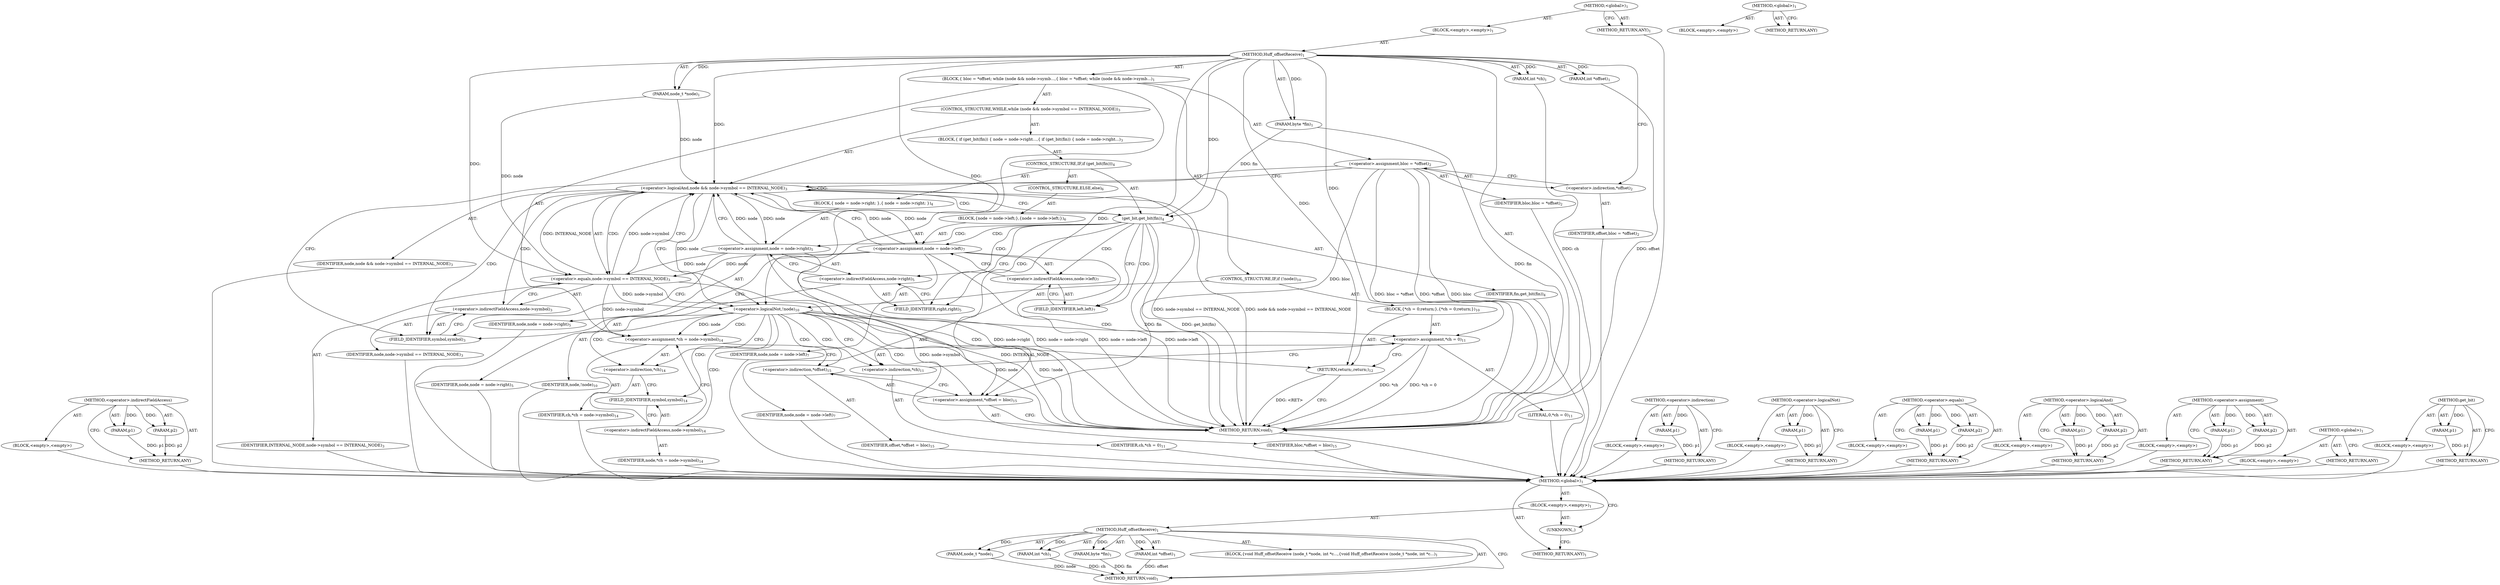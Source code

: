 digraph "&lt;global&gt;" {
vulnerable_104 [label=<(METHOD,&lt;operator&gt;.indirectFieldAccess)>];
vulnerable_105 [label=<(PARAM,p1)>];
vulnerable_106 [label=<(PARAM,p2)>];
vulnerable_107 [label=<(BLOCK,&lt;empty&gt;,&lt;empty&gt;)>];
vulnerable_108 [label=<(METHOD_RETURN,ANY)>];
vulnerable_6 [label=<(METHOD,&lt;global&gt;)<SUB>1</SUB>>];
vulnerable_7 [label=<(BLOCK,&lt;empty&gt;,&lt;empty&gt;)<SUB>1</SUB>>];
vulnerable_8 [label=<(METHOD,Huff_offsetReceive)<SUB>1</SUB>>];
vulnerable_9 [label=<(PARAM,node_t *node)<SUB>1</SUB>>];
vulnerable_10 [label=<(PARAM,int *ch)<SUB>1</SUB>>];
vulnerable_11 [label=<(PARAM,byte *fin)<SUB>1</SUB>>];
vulnerable_12 [label=<(PARAM,int *offset)<SUB>1</SUB>>];
vulnerable_13 [label=<(BLOCK,{
 	bloc = *offset;
 	while (node &amp;&amp; node-&gt;symb...,{
 	bloc = *offset;
 	while (node &amp;&amp; node-&gt;symb...)<SUB>1</SUB>>];
vulnerable_14 [label=<(&lt;operator&gt;.assignment,bloc = *offset)<SUB>2</SUB>>];
vulnerable_15 [label=<(IDENTIFIER,bloc,bloc = *offset)<SUB>2</SUB>>];
vulnerable_16 [label=<(&lt;operator&gt;.indirection,*offset)<SUB>2</SUB>>];
vulnerable_17 [label=<(IDENTIFIER,offset,bloc = *offset)<SUB>2</SUB>>];
vulnerable_18 [label=<(CONTROL_STRUCTURE,WHILE,while (node &amp;&amp; node-&gt;symbol == INTERNAL_NODE))<SUB>3</SUB>>];
vulnerable_19 [label=<(&lt;operator&gt;.logicalAnd,node &amp;&amp; node-&gt;symbol == INTERNAL_NODE)<SUB>3</SUB>>];
vulnerable_20 [label=<(IDENTIFIER,node,node &amp;&amp; node-&gt;symbol == INTERNAL_NODE)<SUB>3</SUB>>];
vulnerable_21 [label=<(&lt;operator&gt;.equals,node-&gt;symbol == INTERNAL_NODE)<SUB>3</SUB>>];
vulnerable_22 [label=<(&lt;operator&gt;.indirectFieldAccess,node-&gt;symbol)<SUB>3</SUB>>];
vulnerable_23 [label=<(IDENTIFIER,node,node-&gt;symbol == INTERNAL_NODE)<SUB>3</SUB>>];
vulnerable_24 [label=<(FIELD_IDENTIFIER,symbol,symbol)<SUB>3</SUB>>];
vulnerable_25 [label=<(IDENTIFIER,INTERNAL_NODE,node-&gt;symbol == INTERNAL_NODE)<SUB>3</SUB>>];
vulnerable_26 [label=<(BLOCK,{
 		if (get_bit(fin)) {
 			node = node-&gt;right...,{
 		if (get_bit(fin)) {
 			node = node-&gt;right...)<SUB>3</SUB>>];
vulnerable_27 [label=<(CONTROL_STRUCTURE,IF,if (get_bit(fin)))<SUB>4</SUB>>];
vulnerable_28 [label=<(get_bit,get_bit(fin))<SUB>4</SUB>>];
vulnerable_29 [label=<(IDENTIFIER,fin,get_bit(fin))<SUB>4</SUB>>];
vulnerable_30 [label=<(BLOCK,{
 			node = node-&gt;right;
 		},{
 			node = node-&gt;right;
 		})<SUB>4</SUB>>];
vulnerable_31 [label=<(&lt;operator&gt;.assignment,node = node-&gt;right)<SUB>5</SUB>>];
vulnerable_32 [label=<(IDENTIFIER,node,node = node-&gt;right)<SUB>5</SUB>>];
vulnerable_33 [label=<(&lt;operator&gt;.indirectFieldAccess,node-&gt;right)<SUB>5</SUB>>];
vulnerable_34 [label=<(IDENTIFIER,node,node = node-&gt;right)<SUB>5</SUB>>];
vulnerable_35 [label=<(FIELD_IDENTIFIER,right,right)<SUB>5</SUB>>];
vulnerable_36 [label=<(CONTROL_STRUCTURE,ELSE,else)<SUB>6</SUB>>];
vulnerable_37 [label=<(BLOCK,{
			node = node-&gt;left;
		},{
			node = node-&gt;left;
		})<SUB>6</SUB>>];
vulnerable_38 [label=<(&lt;operator&gt;.assignment,node = node-&gt;left)<SUB>7</SUB>>];
vulnerable_39 [label=<(IDENTIFIER,node,node = node-&gt;left)<SUB>7</SUB>>];
vulnerable_40 [label=<(&lt;operator&gt;.indirectFieldAccess,node-&gt;left)<SUB>7</SUB>>];
vulnerable_41 [label=<(IDENTIFIER,node,node = node-&gt;left)<SUB>7</SUB>>];
vulnerable_42 [label=<(FIELD_IDENTIFIER,left,left)<SUB>7</SUB>>];
vulnerable_43 [label=<(CONTROL_STRUCTURE,IF,if (!node))<SUB>10</SUB>>];
vulnerable_44 [label=<(&lt;operator&gt;.logicalNot,!node)<SUB>10</SUB>>];
vulnerable_45 [label=<(IDENTIFIER,node,!node)<SUB>10</SUB>>];
vulnerable_46 [label=<(BLOCK,{
		*ch = 0;
		return;
	},{
		*ch = 0;
		return;
	})<SUB>10</SUB>>];
vulnerable_47 [label=<(&lt;operator&gt;.assignment,*ch = 0)<SUB>11</SUB>>];
vulnerable_48 [label=<(&lt;operator&gt;.indirection,*ch)<SUB>11</SUB>>];
vulnerable_49 [label=<(IDENTIFIER,ch,*ch = 0)<SUB>11</SUB>>];
vulnerable_50 [label=<(LITERAL,0,*ch = 0)<SUB>11</SUB>>];
vulnerable_51 [label=<(RETURN,return;,return;)<SUB>12</SUB>>];
vulnerable_52 [label=<(&lt;operator&gt;.assignment,*ch = node-&gt;symbol)<SUB>14</SUB>>];
vulnerable_53 [label=<(&lt;operator&gt;.indirection,*ch)<SUB>14</SUB>>];
vulnerable_54 [label=<(IDENTIFIER,ch,*ch = node-&gt;symbol)<SUB>14</SUB>>];
vulnerable_55 [label=<(&lt;operator&gt;.indirectFieldAccess,node-&gt;symbol)<SUB>14</SUB>>];
vulnerable_56 [label=<(IDENTIFIER,node,*ch = node-&gt;symbol)<SUB>14</SUB>>];
vulnerable_57 [label=<(FIELD_IDENTIFIER,symbol,symbol)<SUB>14</SUB>>];
vulnerable_58 [label=<(&lt;operator&gt;.assignment,*offset = bloc)<SUB>15</SUB>>];
vulnerable_59 [label=<(&lt;operator&gt;.indirection,*offset)<SUB>15</SUB>>];
vulnerable_60 [label=<(IDENTIFIER,offset,*offset = bloc)<SUB>15</SUB>>];
vulnerable_61 [label=<(IDENTIFIER,bloc,*offset = bloc)<SUB>15</SUB>>];
vulnerable_62 [label=<(METHOD_RETURN,void)<SUB>1</SUB>>];
vulnerable_64 [label=<(METHOD_RETURN,ANY)<SUB>1</SUB>>];
vulnerable_90 [label=<(METHOD,&lt;operator&gt;.indirection)>];
vulnerable_91 [label=<(PARAM,p1)>];
vulnerable_92 [label=<(BLOCK,&lt;empty&gt;,&lt;empty&gt;)>];
vulnerable_93 [label=<(METHOD_RETURN,ANY)>];
vulnerable_113 [label=<(METHOD,&lt;operator&gt;.logicalNot)>];
vulnerable_114 [label=<(PARAM,p1)>];
vulnerable_115 [label=<(BLOCK,&lt;empty&gt;,&lt;empty&gt;)>];
vulnerable_116 [label=<(METHOD_RETURN,ANY)>];
vulnerable_99 [label=<(METHOD,&lt;operator&gt;.equals)>];
vulnerable_100 [label=<(PARAM,p1)>];
vulnerable_101 [label=<(PARAM,p2)>];
vulnerable_102 [label=<(BLOCK,&lt;empty&gt;,&lt;empty&gt;)>];
vulnerable_103 [label=<(METHOD_RETURN,ANY)>];
vulnerable_94 [label=<(METHOD,&lt;operator&gt;.logicalAnd)>];
vulnerable_95 [label=<(PARAM,p1)>];
vulnerable_96 [label=<(PARAM,p2)>];
vulnerable_97 [label=<(BLOCK,&lt;empty&gt;,&lt;empty&gt;)>];
vulnerable_98 [label=<(METHOD_RETURN,ANY)>];
vulnerable_85 [label=<(METHOD,&lt;operator&gt;.assignment)>];
vulnerable_86 [label=<(PARAM,p1)>];
vulnerable_87 [label=<(PARAM,p2)>];
vulnerable_88 [label=<(BLOCK,&lt;empty&gt;,&lt;empty&gt;)>];
vulnerable_89 [label=<(METHOD_RETURN,ANY)>];
vulnerable_79 [label=<(METHOD,&lt;global&gt;)<SUB>1</SUB>>];
vulnerable_80 [label=<(BLOCK,&lt;empty&gt;,&lt;empty&gt;)>];
vulnerable_81 [label=<(METHOD_RETURN,ANY)>];
vulnerable_109 [label=<(METHOD,get_bit)>];
vulnerable_110 [label=<(PARAM,p1)>];
vulnerable_111 [label=<(BLOCK,&lt;empty&gt;,&lt;empty&gt;)>];
vulnerable_112 [label=<(METHOD_RETURN,ANY)>];
fixed_6 [label=<(METHOD,&lt;global&gt;)<SUB>1</SUB>>];
fixed_7 [label=<(BLOCK,&lt;empty&gt;,&lt;empty&gt;)<SUB>1</SUB>>];
fixed_8 [label=<(METHOD,Huff_offsetReceive)<SUB>1</SUB>>];
fixed_9 [label=<(PARAM,node_t *node)<SUB>1</SUB>>];
fixed_10 [label=<(PARAM,int *ch)<SUB>1</SUB>>];
fixed_11 [label=<(PARAM,byte *fin)<SUB>1</SUB>>];
fixed_12 [label=<(PARAM,int *offset)<SUB>1</SUB>>];
fixed_13 [label=<(BLOCK,{
void Huff_offsetReceive (node_t *node, int *c...,{
void Huff_offsetReceive (node_t *node, int *c...)<SUB>1</SUB>>];
fixed_14 [label=<(METHOD_RETURN,void)<SUB>1</SUB>>];
fixed_16 [label=<(UNKNOWN,,)>];
fixed_17 [label=<(METHOD_RETURN,ANY)<SUB>1</SUB>>];
fixed_30 [label=<(METHOD,&lt;global&gt;)<SUB>1</SUB>>];
fixed_31 [label=<(BLOCK,&lt;empty&gt;,&lt;empty&gt;)>];
fixed_32 [label=<(METHOD_RETURN,ANY)>];
vulnerable_104 -> vulnerable_105  [key=0, label="AST: "];
vulnerable_104 -> vulnerable_105  [key=1, label="DDG: "];
vulnerable_104 -> vulnerable_107  [key=0, label="AST: "];
vulnerable_104 -> vulnerable_106  [key=0, label="AST: "];
vulnerable_104 -> vulnerable_106  [key=1, label="DDG: "];
vulnerable_104 -> vulnerable_108  [key=0, label="AST: "];
vulnerable_104 -> vulnerable_108  [key=1, label="CFG: "];
vulnerable_105 -> vulnerable_108  [key=0, label="DDG: p1"];
vulnerable_106 -> vulnerable_108  [key=0, label="DDG: p2"];
vulnerable_107 -> fixed_6  [key=0];
vulnerable_108 -> fixed_6  [key=0];
vulnerable_6 -> vulnerable_7  [key=0, label="AST: "];
vulnerable_6 -> vulnerable_64  [key=0, label="AST: "];
vulnerable_6 -> vulnerable_64  [key=1, label="CFG: "];
vulnerable_7 -> vulnerable_8  [key=0, label="AST: "];
vulnerable_8 -> vulnerable_9  [key=0, label="AST: "];
vulnerable_8 -> vulnerable_9  [key=1, label="DDG: "];
vulnerable_8 -> vulnerable_10  [key=0, label="AST: "];
vulnerable_8 -> vulnerable_10  [key=1, label="DDG: "];
vulnerable_8 -> vulnerable_11  [key=0, label="AST: "];
vulnerable_8 -> vulnerable_11  [key=1, label="DDG: "];
vulnerable_8 -> vulnerable_12  [key=0, label="AST: "];
vulnerable_8 -> vulnerable_12  [key=1, label="DDG: "];
vulnerable_8 -> vulnerable_13  [key=0, label="AST: "];
vulnerable_8 -> vulnerable_62  [key=0, label="AST: "];
vulnerable_8 -> vulnerable_16  [key=0, label="CFG: "];
vulnerable_8 -> vulnerable_58  [key=0, label="DDG: "];
vulnerable_8 -> vulnerable_19  [key=0, label="DDG: "];
vulnerable_8 -> vulnerable_44  [key=0, label="DDG: "];
vulnerable_8 -> vulnerable_47  [key=0, label="DDG: "];
vulnerable_8 -> vulnerable_51  [key=0, label="DDG: "];
vulnerable_8 -> vulnerable_21  [key=0, label="DDG: "];
vulnerable_8 -> vulnerable_28  [key=0, label="DDG: "];
vulnerable_9 -> vulnerable_19  [key=0, label="DDG: node"];
vulnerable_9 -> vulnerable_21  [key=0, label="DDG: node"];
vulnerable_10 -> vulnerable_62  [key=0, label="DDG: ch"];
vulnerable_11 -> vulnerable_62  [key=0, label="DDG: fin"];
vulnerable_11 -> vulnerable_28  [key=0, label="DDG: fin"];
vulnerable_12 -> vulnerable_62  [key=0, label="DDG: offset"];
vulnerable_13 -> vulnerable_14  [key=0, label="AST: "];
vulnerable_13 -> vulnerable_18  [key=0, label="AST: "];
vulnerable_13 -> vulnerable_43  [key=0, label="AST: "];
vulnerable_13 -> vulnerable_52  [key=0, label="AST: "];
vulnerable_13 -> vulnerable_58  [key=0, label="AST: "];
vulnerable_14 -> vulnerable_15  [key=0, label="AST: "];
vulnerable_14 -> vulnerable_16  [key=0, label="AST: "];
vulnerable_14 -> vulnerable_19  [key=0, label="CFG: "];
vulnerable_14 -> vulnerable_24  [key=0, label="CFG: "];
vulnerable_14 -> vulnerable_62  [key=0, label="DDG: bloc"];
vulnerable_14 -> vulnerable_62  [key=1, label="DDG: *offset"];
vulnerable_14 -> vulnerable_62  [key=2, label="DDG: bloc = *offset"];
vulnerable_14 -> vulnerable_58  [key=0, label="DDG: bloc"];
vulnerable_15 -> fixed_6  [key=0];
vulnerable_16 -> vulnerable_17  [key=0, label="AST: "];
vulnerable_16 -> vulnerable_14  [key=0, label="CFG: "];
vulnerable_17 -> fixed_6  [key=0];
vulnerable_18 -> vulnerable_19  [key=0, label="AST: "];
vulnerable_18 -> vulnerable_26  [key=0, label="AST: "];
vulnerable_19 -> vulnerable_20  [key=0, label="AST: "];
vulnerable_19 -> vulnerable_21  [key=0, label="AST: "];
vulnerable_19 -> vulnerable_21  [key=1, label="CDG: "];
vulnerable_19 -> vulnerable_28  [key=0, label="CFG: "];
vulnerable_19 -> vulnerable_28  [key=1, label="CDG: "];
vulnerable_19 -> vulnerable_44  [key=0, label="CFG: "];
vulnerable_19 -> vulnerable_44  [key=1, label="DDG: node"];
vulnerable_19 -> vulnerable_62  [key=0, label="DDG: node-&gt;symbol == INTERNAL_NODE"];
vulnerable_19 -> vulnerable_62  [key=1, label="DDG: node &amp;&amp; node-&gt;symbol == INTERNAL_NODE"];
vulnerable_19 -> vulnerable_31  [key=0, label="DDG: node"];
vulnerable_19 -> vulnerable_38  [key=0, label="DDG: node"];
vulnerable_19 -> vulnerable_19  [key=0, label="CDG: "];
vulnerable_19 -> vulnerable_24  [key=0, label="CDG: "];
vulnerable_19 -> vulnerable_22  [key=0, label="CDG: "];
vulnerable_20 -> fixed_6  [key=0];
vulnerable_21 -> vulnerable_22  [key=0, label="AST: "];
vulnerable_21 -> vulnerable_25  [key=0, label="AST: "];
vulnerable_21 -> vulnerable_19  [key=0, label="CFG: "];
vulnerable_21 -> vulnerable_19  [key=1, label="DDG: node-&gt;symbol"];
vulnerable_21 -> vulnerable_19  [key=2, label="DDG: INTERNAL_NODE"];
vulnerable_21 -> vulnerable_62  [key=0, label="DDG: node-&gt;symbol"];
vulnerable_21 -> vulnerable_62  [key=1, label="DDG: INTERNAL_NODE"];
vulnerable_21 -> vulnerable_52  [key=0, label="DDG: node-&gt;symbol"];
vulnerable_21 -> vulnerable_44  [key=0, label="DDG: node-&gt;symbol"];
vulnerable_22 -> vulnerable_23  [key=0, label="AST: "];
vulnerable_22 -> vulnerable_24  [key=0, label="AST: "];
vulnerable_22 -> vulnerable_21  [key=0, label="CFG: "];
vulnerable_23 -> fixed_6  [key=0];
vulnerable_24 -> vulnerable_22  [key=0, label="CFG: "];
vulnerable_25 -> fixed_6  [key=0];
vulnerable_26 -> vulnerable_27  [key=0, label="AST: "];
vulnerable_27 -> vulnerable_28  [key=0, label="AST: "];
vulnerable_27 -> vulnerable_30  [key=0, label="AST: "];
vulnerable_27 -> vulnerable_36  [key=0, label="AST: "];
vulnerable_28 -> vulnerable_29  [key=0, label="AST: "];
vulnerable_28 -> vulnerable_35  [key=0, label="CFG: "];
vulnerable_28 -> vulnerable_35  [key=1, label="CDG: "];
vulnerable_28 -> vulnerable_42  [key=0, label="CFG: "];
vulnerable_28 -> vulnerable_42  [key=1, label="CDG: "];
vulnerable_28 -> vulnerable_62  [key=0, label="DDG: fin"];
vulnerable_28 -> vulnerable_62  [key=1, label="DDG: get_bit(fin)"];
vulnerable_28 -> vulnerable_33  [key=0, label="CDG: "];
vulnerable_28 -> vulnerable_38  [key=0, label="CDG: "];
vulnerable_28 -> vulnerable_40  [key=0, label="CDG: "];
vulnerable_28 -> vulnerable_31  [key=0, label="CDG: "];
vulnerable_29 -> fixed_6  [key=0];
vulnerable_30 -> vulnerable_31  [key=0, label="AST: "];
vulnerable_31 -> vulnerable_32  [key=0, label="AST: "];
vulnerable_31 -> vulnerable_33  [key=0, label="AST: "];
vulnerable_31 -> vulnerable_19  [key=0, label="CFG: "];
vulnerable_31 -> vulnerable_19  [key=1, label="DDG: node"];
vulnerable_31 -> vulnerable_24  [key=0, label="CFG: "];
vulnerable_31 -> vulnerable_62  [key=0, label="DDG: node-&gt;right"];
vulnerable_31 -> vulnerable_62  [key=1, label="DDG: node = node-&gt;right"];
vulnerable_31 -> vulnerable_21  [key=0, label="DDG: node"];
vulnerable_32 -> fixed_6  [key=0];
vulnerable_33 -> vulnerable_34  [key=0, label="AST: "];
vulnerable_33 -> vulnerable_35  [key=0, label="AST: "];
vulnerable_33 -> vulnerable_31  [key=0, label="CFG: "];
vulnerable_34 -> fixed_6  [key=0];
vulnerable_35 -> vulnerable_33  [key=0, label="CFG: "];
vulnerable_36 -> vulnerable_37  [key=0, label="AST: "];
vulnerable_37 -> vulnerable_38  [key=0, label="AST: "];
vulnerable_38 -> vulnerable_39  [key=0, label="AST: "];
vulnerable_38 -> vulnerable_40  [key=0, label="AST: "];
vulnerable_38 -> vulnerable_19  [key=0, label="CFG: "];
vulnerable_38 -> vulnerable_19  [key=1, label="DDG: node"];
vulnerable_38 -> vulnerable_24  [key=0, label="CFG: "];
vulnerable_38 -> vulnerable_62  [key=0, label="DDG: node-&gt;left"];
vulnerable_38 -> vulnerable_62  [key=1, label="DDG: node = node-&gt;left"];
vulnerable_38 -> vulnerable_21  [key=0, label="DDG: node"];
vulnerable_39 -> fixed_6  [key=0];
vulnerable_40 -> vulnerable_41  [key=0, label="AST: "];
vulnerable_40 -> vulnerable_42  [key=0, label="AST: "];
vulnerable_40 -> vulnerable_38  [key=0, label="CFG: "];
vulnerable_41 -> fixed_6  [key=0];
vulnerable_42 -> vulnerable_40  [key=0, label="CFG: "];
vulnerable_43 -> vulnerable_44  [key=0, label="AST: "];
vulnerable_43 -> vulnerable_46  [key=0, label="AST: "];
vulnerable_44 -> vulnerable_45  [key=0, label="AST: "];
vulnerable_44 -> vulnerable_48  [key=0, label="CFG: "];
vulnerable_44 -> vulnerable_48  [key=1, label="CDG: "];
vulnerable_44 -> vulnerable_53  [key=0, label="CFG: "];
vulnerable_44 -> vulnerable_53  [key=1, label="CDG: "];
vulnerable_44 -> vulnerable_62  [key=0, label="DDG: node"];
vulnerable_44 -> vulnerable_62  [key=1, label="DDG: !node"];
vulnerable_44 -> vulnerable_52  [key=0, label="DDG: node"];
vulnerable_44 -> vulnerable_52  [key=1, label="CDG: "];
vulnerable_44 -> vulnerable_47  [key=0, label="CDG: "];
vulnerable_44 -> vulnerable_58  [key=0, label="CDG: "];
vulnerable_44 -> vulnerable_51  [key=0, label="CDG: "];
vulnerable_44 -> vulnerable_57  [key=0, label="CDG: "];
vulnerable_44 -> vulnerable_59  [key=0, label="CDG: "];
vulnerable_44 -> vulnerable_55  [key=0, label="CDG: "];
vulnerable_45 -> fixed_6  [key=0];
vulnerable_46 -> vulnerable_47  [key=0, label="AST: "];
vulnerable_46 -> vulnerable_51  [key=0, label="AST: "];
vulnerable_47 -> vulnerable_48  [key=0, label="AST: "];
vulnerable_47 -> vulnerable_50  [key=0, label="AST: "];
vulnerable_47 -> vulnerable_51  [key=0, label="CFG: "];
vulnerable_47 -> vulnerable_62  [key=0, label="DDG: *ch"];
vulnerable_47 -> vulnerable_62  [key=1, label="DDG: *ch = 0"];
vulnerable_48 -> vulnerable_49  [key=0, label="AST: "];
vulnerable_48 -> vulnerable_47  [key=0, label="CFG: "];
vulnerable_49 -> fixed_6  [key=0];
vulnerable_50 -> fixed_6  [key=0];
vulnerable_51 -> vulnerable_62  [key=0, label="CFG: "];
vulnerable_51 -> vulnerable_62  [key=1, label="DDG: &lt;RET&gt;"];
vulnerable_52 -> vulnerable_53  [key=0, label="AST: "];
vulnerable_52 -> vulnerable_55  [key=0, label="AST: "];
vulnerable_52 -> vulnerable_59  [key=0, label="CFG: "];
vulnerable_53 -> vulnerable_54  [key=0, label="AST: "];
vulnerable_53 -> vulnerable_57  [key=0, label="CFG: "];
vulnerable_54 -> fixed_6  [key=0];
vulnerable_55 -> vulnerable_56  [key=0, label="AST: "];
vulnerable_55 -> vulnerable_57  [key=0, label="AST: "];
vulnerable_55 -> vulnerable_52  [key=0, label="CFG: "];
vulnerable_56 -> fixed_6  [key=0];
vulnerable_57 -> vulnerable_55  [key=0, label="CFG: "];
vulnerable_58 -> vulnerable_59  [key=0, label="AST: "];
vulnerable_58 -> vulnerable_61  [key=0, label="AST: "];
vulnerable_58 -> vulnerable_62  [key=0, label="CFG: "];
vulnerable_59 -> vulnerable_60  [key=0, label="AST: "];
vulnerable_59 -> vulnerable_58  [key=0, label="CFG: "];
vulnerable_60 -> fixed_6  [key=0];
vulnerable_61 -> fixed_6  [key=0];
vulnerable_62 -> fixed_6  [key=0];
vulnerable_64 -> fixed_6  [key=0];
vulnerable_90 -> vulnerable_91  [key=0, label="AST: "];
vulnerable_90 -> vulnerable_91  [key=1, label="DDG: "];
vulnerable_90 -> vulnerable_92  [key=0, label="AST: "];
vulnerable_90 -> vulnerable_93  [key=0, label="AST: "];
vulnerable_90 -> vulnerable_93  [key=1, label="CFG: "];
vulnerable_91 -> vulnerable_93  [key=0, label="DDG: p1"];
vulnerable_92 -> fixed_6  [key=0];
vulnerable_93 -> fixed_6  [key=0];
vulnerable_113 -> vulnerable_114  [key=0, label="AST: "];
vulnerable_113 -> vulnerable_114  [key=1, label="DDG: "];
vulnerable_113 -> vulnerable_115  [key=0, label="AST: "];
vulnerable_113 -> vulnerable_116  [key=0, label="AST: "];
vulnerable_113 -> vulnerable_116  [key=1, label="CFG: "];
vulnerable_114 -> vulnerable_116  [key=0, label="DDG: p1"];
vulnerable_115 -> fixed_6  [key=0];
vulnerable_116 -> fixed_6  [key=0];
vulnerable_99 -> vulnerable_100  [key=0, label="AST: "];
vulnerable_99 -> vulnerable_100  [key=1, label="DDG: "];
vulnerable_99 -> vulnerable_102  [key=0, label="AST: "];
vulnerable_99 -> vulnerable_101  [key=0, label="AST: "];
vulnerable_99 -> vulnerable_101  [key=1, label="DDG: "];
vulnerable_99 -> vulnerable_103  [key=0, label="AST: "];
vulnerable_99 -> vulnerable_103  [key=1, label="CFG: "];
vulnerable_100 -> vulnerable_103  [key=0, label="DDG: p1"];
vulnerable_101 -> vulnerable_103  [key=0, label="DDG: p2"];
vulnerable_102 -> fixed_6  [key=0];
vulnerable_103 -> fixed_6  [key=0];
vulnerable_94 -> vulnerable_95  [key=0, label="AST: "];
vulnerable_94 -> vulnerable_95  [key=1, label="DDG: "];
vulnerable_94 -> vulnerable_97  [key=0, label="AST: "];
vulnerable_94 -> vulnerable_96  [key=0, label="AST: "];
vulnerable_94 -> vulnerable_96  [key=1, label="DDG: "];
vulnerable_94 -> vulnerable_98  [key=0, label="AST: "];
vulnerable_94 -> vulnerable_98  [key=1, label="CFG: "];
vulnerable_95 -> vulnerable_98  [key=0, label="DDG: p1"];
vulnerable_96 -> vulnerable_98  [key=0, label="DDG: p2"];
vulnerable_97 -> fixed_6  [key=0];
vulnerable_98 -> fixed_6  [key=0];
vulnerable_85 -> vulnerable_86  [key=0, label="AST: "];
vulnerable_85 -> vulnerable_86  [key=1, label="DDG: "];
vulnerable_85 -> vulnerable_88  [key=0, label="AST: "];
vulnerable_85 -> vulnerable_87  [key=0, label="AST: "];
vulnerable_85 -> vulnerable_87  [key=1, label="DDG: "];
vulnerable_85 -> vulnerable_89  [key=0, label="AST: "];
vulnerable_85 -> vulnerable_89  [key=1, label="CFG: "];
vulnerable_86 -> vulnerable_89  [key=0, label="DDG: p1"];
vulnerable_87 -> vulnerable_89  [key=0, label="DDG: p2"];
vulnerable_88 -> fixed_6  [key=0];
vulnerable_89 -> fixed_6  [key=0];
vulnerable_79 -> vulnerable_80  [key=0, label="AST: "];
vulnerable_79 -> vulnerable_81  [key=0, label="AST: "];
vulnerable_79 -> vulnerable_81  [key=1, label="CFG: "];
vulnerable_80 -> fixed_6  [key=0];
vulnerable_81 -> fixed_6  [key=0];
vulnerable_109 -> vulnerable_110  [key=0, label="AST: "];
vulnerable_109 -> vulnerable_110  [key=1, label="DDG: "];
vulnerable_109 -> vulnerable_111  [key=0, label="AST: "];
vulnerable_109 -> vulnerable_112  [key=0, label="AST: "];
vulnerable_109 -> vulnerable_112  [key=1, label="CFG: "];
vulnerable_110 -> vulnerable_112  [key=0, label="DDG: p1"];
vulnerable_111 -> fixed_6  [key=0];
vulnerable_112 -> fixed_6  [key=0];
fixed_6 -> fixed_7  [key=0, label="AST: "];
fixed_6 -> fixed_17  [key=0, label="AST: "];
fixed_6 -> fixed_16  [key=0, label="CFG: "];
fixed_7 -> fixed_8  [key=0, label="AST: "];
fixed_7 -> fixed_16  [key=0, label="AST: "];
fixed_8 -> fixed_9  [key=0, label="AST: "];
fixed_8 -> fixed_9  [key=1, label="DDG: "];
fixed_8 -> fixed_10  [key=0, label="AST: "];
fixed_8 -> fixed_10  [key=1, label="DDG: "];
fixed_8 -> fixed_11  [key=0, label="AST: "];
fixed_8 -> fixed_11  [key=1, label="DDG: "];
fixed_8 -> fixed_12  [key=0, label="AST: "];
fixed_8 -> fixed_12  [key=1, label="DDG: "];
fixed_8 -> fixed_13  [key=0, label="AST: "];
fixed_8 -> fixed_14  [key=0, label="AST: "];
fixed_8 -> fixed_14  [key=1, label="CFG: "];
fixed_9 -> fixed_14  [key=0, label="DDG: node"];
fixed_10 -> fixed_14  [key=0, label="DDG: ch"];
fixed_11 -> fixed_14  [key=0, label="DDG: fin"];
fixed_12 -> fixed_14  [key=0, label="DDG: offset"];
fixed_16 -> fixed_17  [key=0, label="CFG: "];
fixed_30 -> fixed_31  [key=0, label="AST: "];
fixed_30 -> fixed_32  [key=0, label="AST: "];
fixed_30 -> fixed_32  [key=1, label="CFG: "];
}
